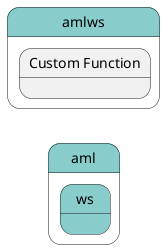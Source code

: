 @startuml
left to right direction


state "aml" as aml #88cccc {
state "ws" as amlws #88cccc {
}
}


state "amlws" as pstatename #88cccc {
    state "Custom Function" as wsfunction {
    }
}





@enduml
